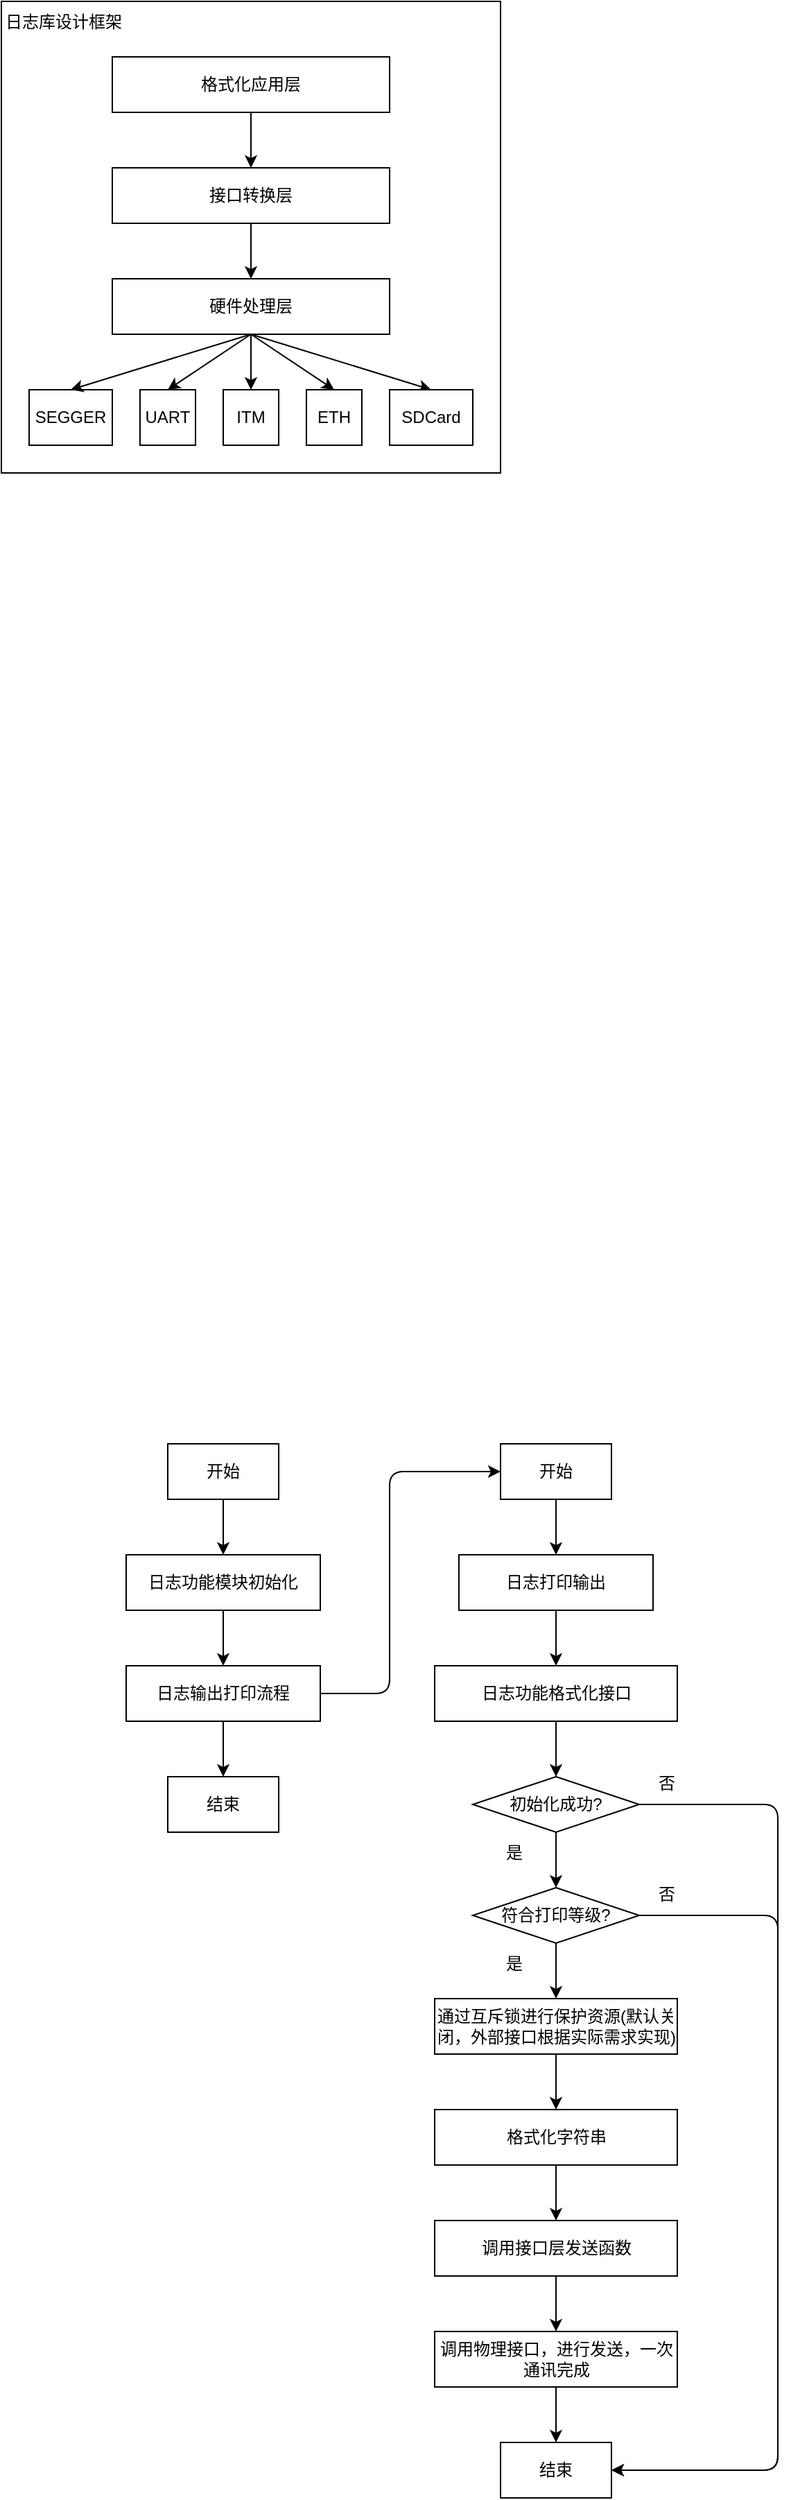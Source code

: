<mxfile>
    <diagram id="XlYP6xdwGOt_xQ5Nfxjk" name="日志库">
        <mxGraphModel dx="833" dy="839" grid="1" gridSize="10" guides="1" tooltips="1" connect="1" arrows="1" fold="1" page="1" pageScale="1" pageWidth="850" pageHeight="1100" math="0" shadow="0">
            <root>
                <mxCell id="0"/>
                <mxCell id="1" parent="0"/>
                <mxCell id="21" value="" style="rounded=0;whiteSpace=wrap;html=1;" parent="1" vertex="1">
                    <mxGeometry x="80" y="80" width="360" height="340" as="geometry"/>
                </mxCell>
                <mxCell id="7" style="edgeStyle=none;html=1;exitX=0.5;exitY=1;exitDx=0;exitDy=0;entryX=0.5;entryY=0;entryDx=0;entryDy=0;" parent="1" source="3" target="4" edge="1">
                    <mxGeometry relative="1" as="geometry"/>
                </mxCell>
                <mxCell id="3" value="格式化应用层" style="rounded=0;whiteSpace=wrap;html=1;" parent="1" vertex="1">
                    <mxGeometry x="160" y="120" width="200" height="40" as="geometry"/>
                </mxCell>
                <mxCell id="8" style="edgeStyle=none;html=1;exitX=0.5;exitY=1;exitDx=0;exitDy=0;" parent="1" source="4" target="5" edge="1">
                    <mxGeometry relative="1" as="geometry"/>
                </mxCell>
                <mxCell id="4" value="接口转换层" style="rounded=0;whiteSpace=wrap;html=1;" parent="1" vertex="1">
                    <mxGeometry x="160" y="200" width="200" height="40" as="geometry"/>
                </mxCell>
                <mxCell id="17" style="edgeStyle=none;html=1;entryX=0.5;entryY=0;entryDx=0;entryDy=0;" parent="1" target="9" edge="1">
                    <mxGeometry relative="1" as="geometry">
                        <mxPoint x="260" y="320" as="sourcePoint"/>
                    </mxGeometry>
                </mxCell>
                <mxCell id="18" style="edgeStyle=none;html=1;entryX=0.5;entryY=0;entryDx=0;entryDy=0;" parent="1" source="5" target="12" edge="1">
                    <mxGeometry relative="1" as="geometry"/>
                </mxCell>
                <mxCell id="19" style="edgeStyle=none;html=1;exitX=0.5;exitY=1;exitDx=0;exitDy=0;entryX=0.5;entryY=0;entryDx=0;entryDy=0;" parent="1" source="5" target="14" edge="1">
                    <mxGeometry relative="1" as="geometry"/>
                </mxCell>
                <mxCell id="20" style="edgeStyle=none;html=1;exitX=0.5;exitY=1;exitDx=0;exitDy=0;entryX=0.5;entryY=0;entryDx=0;entryDy=0;" parent="1" source="5" target="15" edge="1">
                    <mxGeometry relative="1" as="geometry"/>
                </mxCell>
                <mxCell id="5" value="硬件处理层" style="rounded=0;whiteSpace=wrap;html=1;" parent="1" vertex="1">
                    <mxGeometry x="160" y="280" width="200" height="40" as="geometry"/>
                </mxCell>
                <mxCell id="9" value="UART" style="rounded=0;whiteSpace=wrap;html=1;" parent="1" vertex="1">
                    <mxGeometry x="180" y="360" width="40" height="40" as="geometry"/>
                </mxCell>
                <mxCell id="10" value="SEGGER" style="rounded=0;whiteSpace=wrap;html=1;" parent="1" vertex="1">
                    <mxGeometry x="100" y="360" width="60" height="40" as="geometry"/>
                </mxCell>
                <mxCell id="12" value="ITM" style="rounded=0;whiteSpace=wrap;html=1;" parent="1" vertex="1">
                    <mxGeometry x="240" y="360" width="40" height="40" as="geometry"/>
                </mxCell>
                <mxCell id="14" value="ETH" style="rounded=0;whiteSpace=wrap;html=1;" parent="1" vertex="1">
                    <mxGeometry x="300" y="360" width="40" height="40" as="geometry"/>
                </mxCell>
                <mxCell id="15" value="SDCard" style="rounded=0;whiteSpace=wrap;html=1;" parent="1" vertex="1">
                    <mxGeometry x="360" y="360" width="60" height="40" as="geometry"/>
                </mxCell>
                <mxCell id="16" style="edgeStyle=none;html=1;exitX=0.5;exitY=1;exitDx=0;exitDy=0;entryX=0.5;entryY=0;entryDx=0;entryDy=0;" parent="1" source="5" target="10" edge="1">
                    <mxGeometry relative="1" as="geometry"/>
                </mxCell>
                <mxCell id="22" value="日志库设计框架" style="text;html=1;align=center;verticalAlign=middle;whiteSpace=wrap;rounded=0;" parent="1" vertex="1">
                    <mxGeometry x="80" y="80" width="90" height="30" as="geometry"/>
                </mxCell>
                <mxCell id="46" style="edgeStyle=none;html=1;" edge="1" parent="1" source="23" target="24">
                    <mxGeometry relative="1" as="geometry"/>
                </mxCell>
                <mxCell id="23" value="开始" style="rounded=0;whiteSpace=wrap;html=1;" vertex="1" parent="1">
                    <mxGeometry x="200" y="1120" width="80" height="40" as="geometry"/>
                </mxCell>
                <mxCell id="47" style="edgeStyle=none;html=1;exitX=0.5;exitY=1;exitDx=0;exitDy=0;" edge="1" parent="1" source="24" target="32">
                    <mxGeometry relative="1" as="geometry"/>
                </mxCell>
                <mxCell id="24" value="日志功能模块初始化" style="rounded=0;whiteSpace=wrap;html=1;" vertex="1" parent="1">
                    <mxGeometry x="170" y="1200" width="140" height="40" as="geometry"/>
                </mxCell>
                <mxCell id="54" style="edgeStyle=none;html=1;exitX=0.5;exitY=1;exitDx=0;exitDy=0;entryX=0.5;entryY=0;entryDx=0;entryDy=0;" edge="1" parent="1" source="29" target="31">
                    <mxGeometry relative="1" as="geometry"/>
                </mxCell>
                <mxCell id="29" value="日志功能格式化接口" style="rounded=0;whiteSpace=wrap;html=1;" vertex="1" parent="1">
                    <mxGeometry x="392.5" y="1280" width="175" height="40" as="geometry"/>
                </mxCell>
                <mxCell id="53" style="edgeStyle=none;html=1;exitX=0.5;exitY=1;exitDx=0;exitDy=0;entryX=0.5;entryY=0;entryDx=0;entryDy=0;" edge="1" parent="1" source="30" target="29">
                    <mxGeometry relative="1" as="geometry"/>
                </mxCell>
                <mxCell id="30" value="日志打印输出" style="rounded=0;whiteSpace=wrap;html=1;" vertex="1" parent="1">
                    <mxGeometry x="410" y="1200" width="140" height="40" as="geometry"/>
                </mxCell>
                <mxCell id="55" style="edgeStyle=none;html=1;exitX=1;exitY=0.5;exitDx=0;exitDy=0;entryX=1;entryY=0.5;entryDx=0;entryDy=0;" edge="1" parent="1" source="31" target="45">
                    <mxGeometry relative="1" as="geometry">
                        <Array as="points">
                            <mxPoint x="640" y="1380"/>
                            <mxPoint x="640" y="1860"/>
                        </Array>
                    </mxGeometry>
                </mxCell>
                <mxCell id="59" style="edgeStyle=none;html=1;" edge="1" parent="1" source="31" target="36">
                    <mxGeometry relative="1" as="geometry"/>
                </mxCell>
                <mxCell id="31" value="初始化成功?" style="rhombus;whiteSpace=wrap;html=1;" vertex="1" parent="1">
                    <mxGeometry x="420" y="1360" width="120" height="40" as="geometry"/>
                </mxCell>
                <mxCell id="49" style="edgeStyle=none;html=1;exitX=0.5;exitY=1;exitDx=0;exitDy=0;" edge="1" parent="1" source="32" target="33">
                    <mxGeometry relative="1" as="geometry"/>
                </mxCell>
                <mxCell id="51" style="edgeStyle=none;html=1;exitX=1;exitY=0.5;exitDx=0;exitDy=0;entryX=0;entryY=0.5;entryDx=0;entryDy=0;" edge="1" parent="1" source="32" target="35">
                    <mxGeometry relative="1" as="geometry">
                        <Array as="points">
                            <mxPoint x="360" y="1300"/>
                            <mxPoint x="360" y="1140"/>
                        </Array>
                    </mxGeometry>
                </mxCell>
                <mxCell id="32" value="日志输出打印流程" style="rounded=0;whiteSpace=wrap;html=1;" vertex="1" parent="1">
                    <mxGeometry x="170" y="1280" width="140" height="40" as="geometry"/>
                </mxCell>
                <mxCell id="33" value="结束" style="rounded=0;whiteSpace=wrap;html=1;" vertex="1" parent="1">
                    <mxGeometry x="200" y="1360" width="80" height="40" as="geometry"/>
                </mxCell>
                <mxCell id="52" style="edgeStyle=none;html=1;exitX=0.5;exitY=1;exitDx=0;exitDy=0;entryX=0.5;entryY=0;entryDx=0;entryDy=0;" edge="1" parent="1" source="35" target="30">
                    <mxGeometry relative="1" as="geometry"/>
                </mxCell>
                <mxCell id="35" value="开始" style="rounded=0;whiteSpace=wrap;html=1;" vertex="1" parent="1">
                    <mxGeometry x="440" y="1120" width="80" height="40" as="geometry"/>
                </mxCell>
                <mxCell id="58" style="edgeStyle=none;html=1;exitX=1;exitY=0.5;exitDx=0;exitDy=0;entryX=1;entryY=0.5;entryDx=0;entryDy=0;" edge="1" parent="1" source="36" target="45">
                    <mxGeometry relative="1" as="geometry">
                        <Array as="points">
                            <mxPoint x="640" y="1460"/>
                            <mxPoint x="640" y="1860"/>
                        </Array>
                    </mxGeometry>
                </mxCell>
                <mxCell id="60" style="edgeStyle=none;html=1;" edge="1" parent="1" source="36" target="37">
                    <mxGeometry relative="1" as="geometry"/>
                </mxCell>
                <mxCell id="36" value="符合打印等级?" style="rhombus;whiteSpace=wrap;html=1;" vertex="1" parent="1">
                    <mxGeometry x="420" y="1440" width="120" height="40" as="geometry"/>
                </mxCell>
                <mxCell id="61" style="edgeStyle=none;html=1;exitX=0.5;exitY=1;exitDx=0;exitDy=0;entryX=0.5;entryY=0;entryDx=0;entryDy=0;" edge="1" parent="1" source="37" target="39">
                    <mxGeometry relative="1" as="geometry"/>
                </mxCell>
                <mxCell id="37" value="通过互斥锁进行保护资源(默认关闭，外部接口根据实际需求实现)" style="rounded=0;whiteSpace=wrap;html=1;" vertex="1" parent="1">
                    <mxGeometry x="392.5" y="1520" width="175" height="40" as="geometry"/>
                </mxCell>
                <mxCell id="62" style="edgeStyle=none;html=1;" edge="1" parent="1" source="39" target="40">
                    <mxGeometry relative="1" as="geometry"/>
                </mxCell>
                <mxCell id="39" value="格式化字符串" style="rounded=0;whiteSpace=wrap;html=1;" vertex="1" parent="1">
                    <mxGeometry x="392.5" y="1600" width="175" height="40" as="geometry"/>
                </mxCell>
                <mxCell id="63" style="edgeStyle=none;html=1;" edge="1" parent="1" source="40" target="41">
                    <mxGeometry relative="1" as="geometry"/>
                </mxCell>
                <mxCell id="40" value="调用接口层发送函数" style="rounded=0;whiteSpace=wrap;html=1;" vertex="1" parent="1">
                    <mxGeometry x="392.5" y="1680" width="175" height="40" as="geometry"/>
                </mxCell>
                <mxCell id="64" style="edgeStyle=none;html=1;entryX=0.5;entryY=0;entryDx=0;entryDy=0;" edge="1" parent="1" source="41" target="45">
                    <mxGeometry relative="1" as="geometry"/>
                </mxCell>
                <mxCell id="41" value="调用物理接口，进行发送，一次通讯完成" style="rounded=0;whiteSpace=wrap;html=1;" vertex="1" parent="1">
                    <mxGeometry x="392.5" y="1760" width="175" height="40" as="geometry"/>
                </mxCell>
                <mxCell id="45" value="结束" style="rounded=0;whiteSpace=wrap;html=1;" vertex="1" parent="1">
                    <mxGeometry x="440" y="1840" width="80" height="40" as="geometry"/>
                </mxCell>
                <mxCell id="65" value="是" style="text;html=1;align=center;verticalAlign=middle;whiteSpace=wrap;rounded=0;" vertex="1" parent="1">
                    <mxGeometry x="420" y="1400" width="60" height="30" as="geometry"/>
                </mxCell>
                <mxCell id="66" value="是" style="text;html=1;align=center;verticalAlign=middle;whiteSpace=wrap;rounded=0;" vertex="1" parent="1">
                    <mxGeometry x="420" y="1480" width="60" height="30" as="geometry"/>
                </mxCell>
                <mxCell id="67" value="否" style="text;html=1;align=center;verticalAlign=middle;whiteSpace=wrap;rounded=0;" vertex="1" parent="1">
                    <mxGeometry x="530" y="1350" width="60" height="30" as="geometry"/>
                </mxCell>
                <mxCell id="68" value="否" style="text;html=1;align=center;verticalAlign=middle;whiteSpace=wrap;rounded=0;" vertex="1" parent="1">
                    <mxGeometry x="530" y="1430" width="60" height="30" as="geometry"/>
                </mxCell>
            </root>
        </mxGraphModel>
    </diagram>
</mxfile>